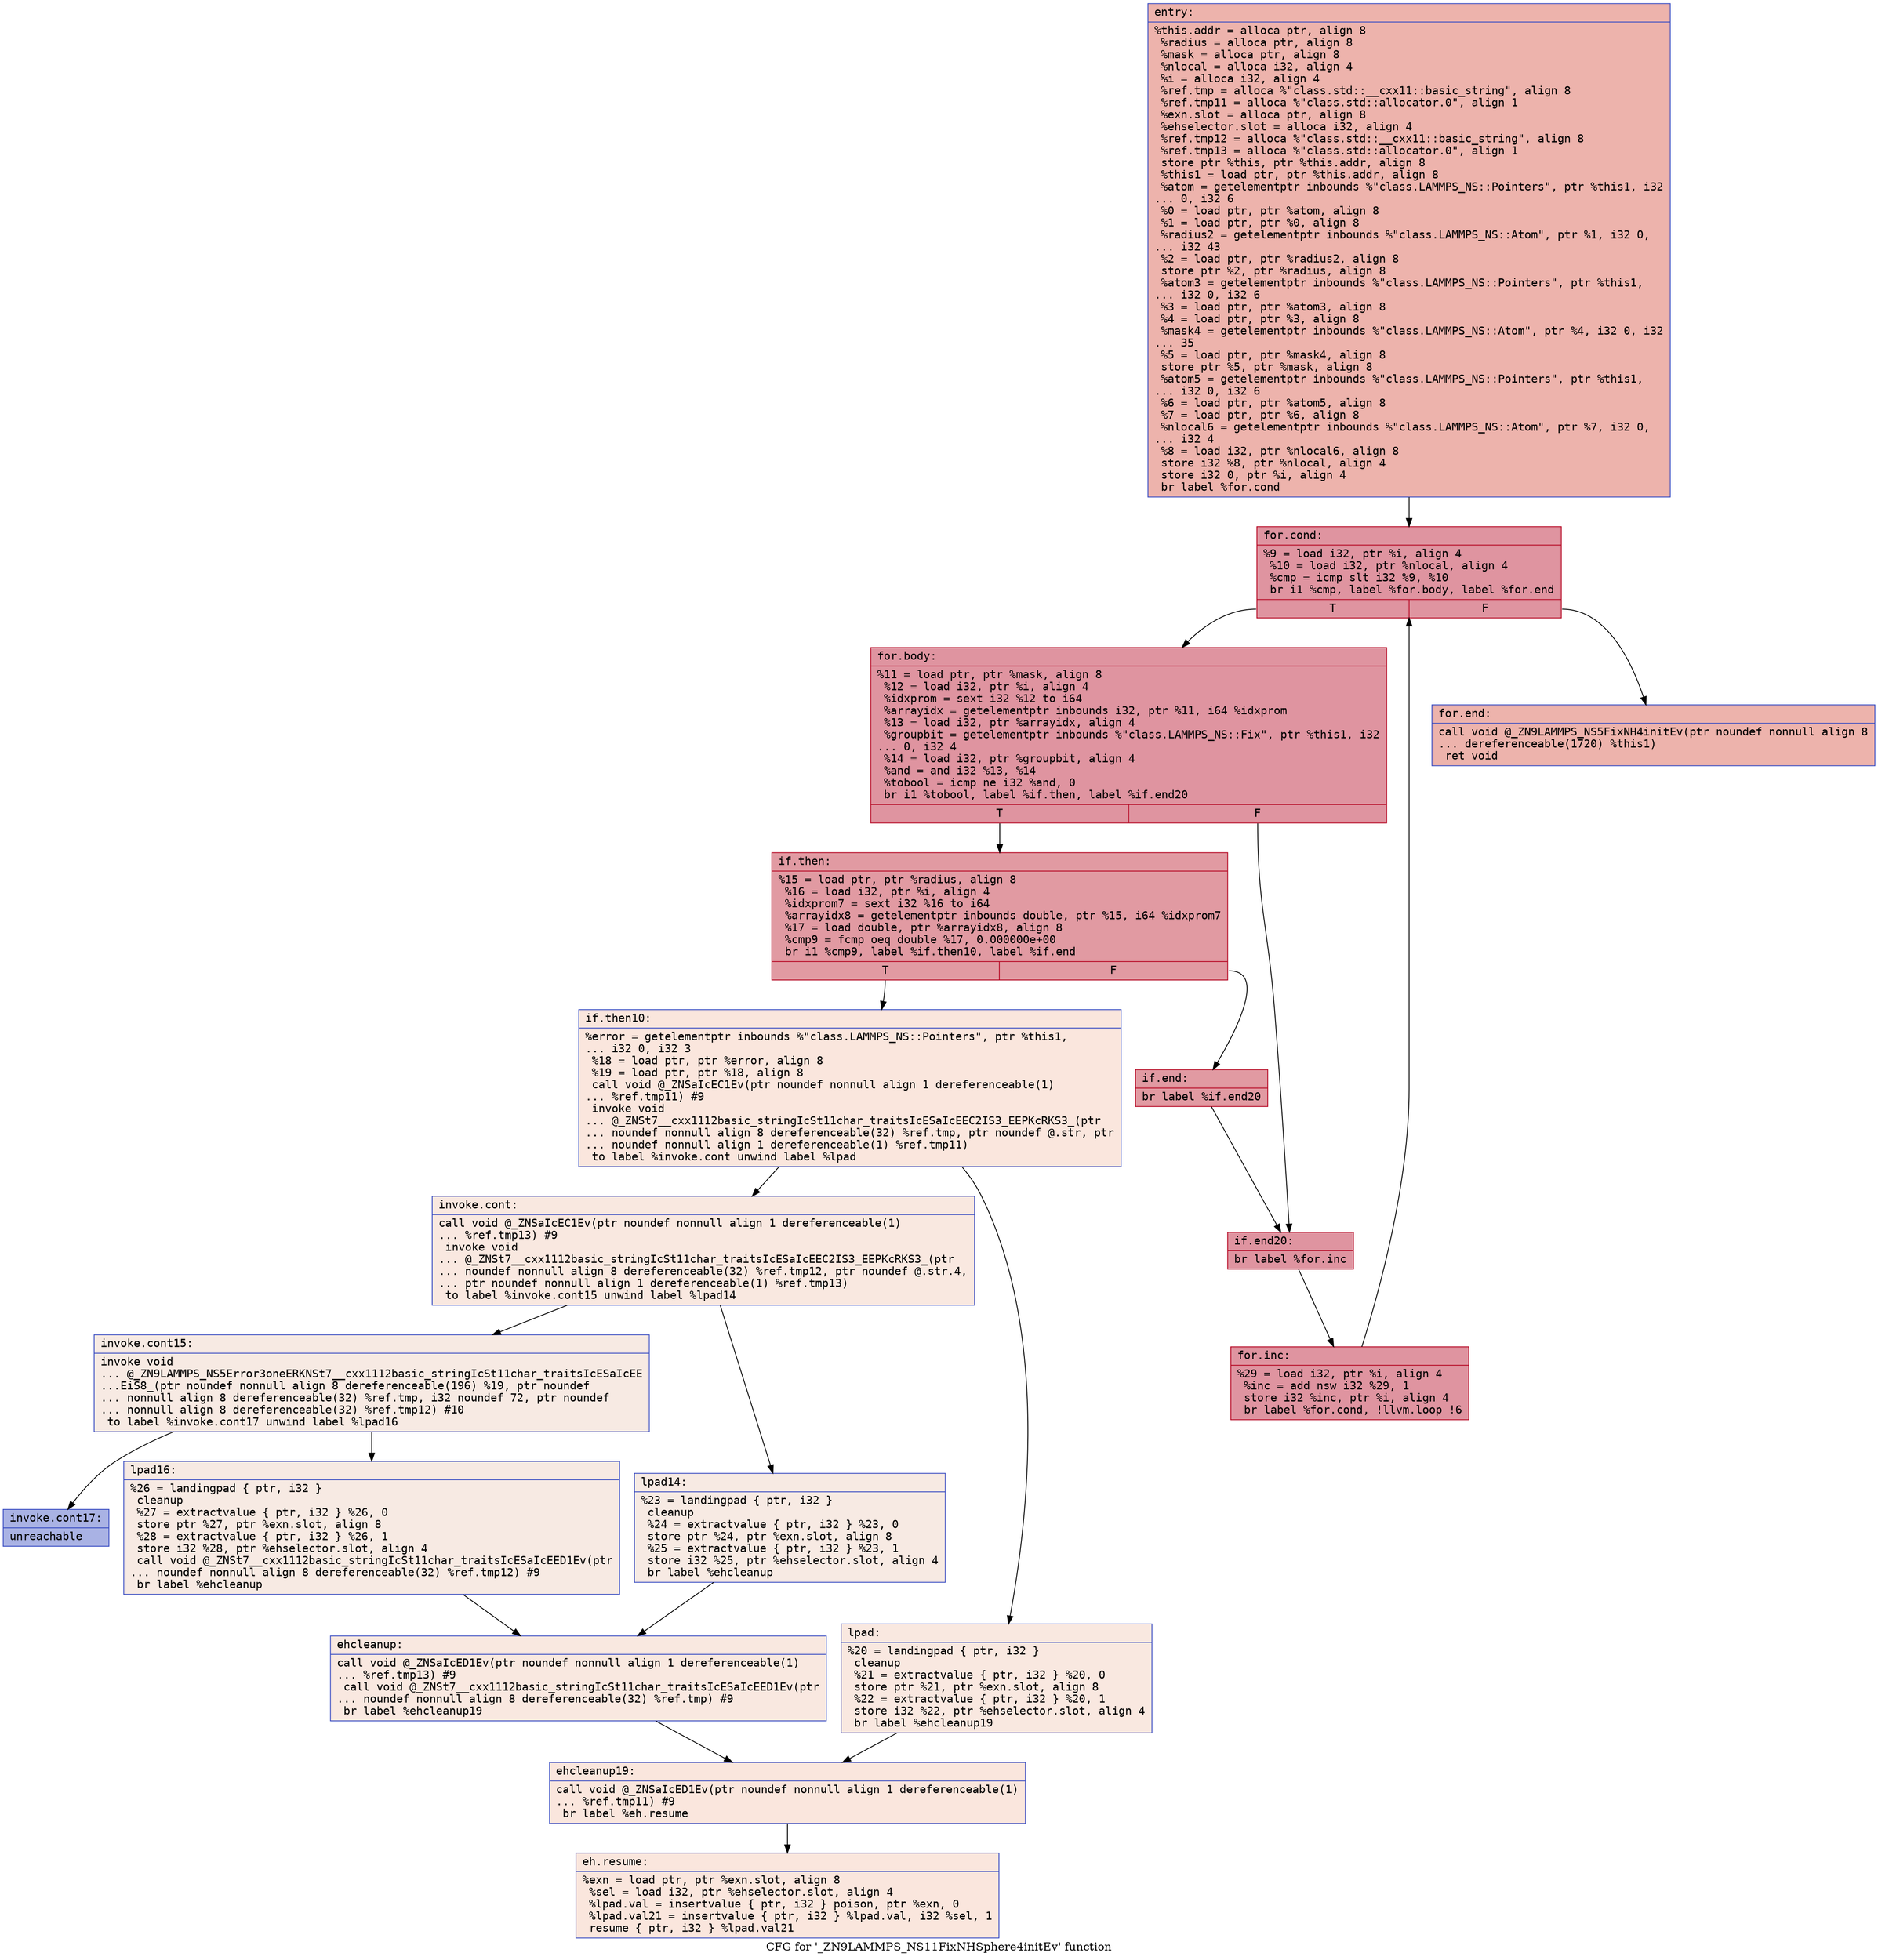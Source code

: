 digraph "CFG for '_ZN9LAMMPS_NS11FixNHSphere4initEv' function" {
	label="CFG for '_ZN9LAMMPS_NS11FixNHSphere4initEv' function";

	Node0x560d7b0507e0 [shape=record,color="#3d50c3ff", style=filled, fillcolor="#d6524470" fontname="Courier",label="{entry:\l|  %this.addr = alloca ptr, align 8\l  %radius = alloca ptr, align 8\l  %mask = alloca ptr, align 8\l  %nlocal = alloca i32, align 4\l  %i = alloca i32, align 4\l  %ref.tmp = alloca %\"class.std::__cxx11::basic_string\", align 8\l  %ref.tmp11 = alloca %\"class.std::allocator.0\", align 1\l  %exn.slot = alloca ptr, align 8\l  %ehselector.slot = alloca i32, align 4\l  %ref.tmp12 = alloca %\"class.std::__cxx11::basic_string\", align 8\l  %ref.tmp13 = alloca %\"class.std::allocator.0\", align 1\l  store ptr %this, ptr %this.addr, align 8\l  %this1 = load ptr, ptr %this.addr, align 8\l  %atom = getelementptr inbounds %\"class.LAMMPS_NS::Pointers\", ptr %this1, i32\l... 0, i32 6\l  %0 = load ptr, ptr %atom, align 8\l  %1 = load ptr, ptr %0, align 8\l  %radius2 = getelementptr inbounds %\"class.LAMMPS_NS::Atom\", ptr %1, i32 0,\l... i32 43\l  %2 = load ptr, ptr %radius2, align 8\l  store ptr %2, ptr %radius, align 8\l  %atom3 = getelementptr inbounds %\"class.LAMMPS_NS::Pointers\", ptr %this1,\l... i32 0, i32 6\l  %3 = load ptr, ptr %atom3, align 8\l  %4 = load ptr, ptr %3, align 8\l  %mask4 = getelementptr inbounds %\"class.LAMMPS_NS::Atom\", ptr %4, i32 0, i32\l... 35\l  %5 = load ptr, ptr %mask4, align 8\l  store ptr %5, ptr %mask, align 8\l  %atom5 = getelementptr inbounds %\"class.LAMMPS_NS::Pointers\", ptr %this1,\l... i32 0, i32 6\l  %6 = load ptr, ptr %atom5, align 8\l  %7 = load ptr, ptr %6, align 8\l  %nlocal6 = getelementptr inbounds %\"class.LAMMPS_NS::Atom\", ptr %7, i32 0,\l... i32 4\l  %8 = load i32, ptr %nlocal6, align 8\l  store i32 %8, ptr %nlocal, align 4\l  store i32 0, ptr %i, align 4\l  br label %for.cond\l}"];
	Node0x560d7b0507e0 -> Node0x560d7b051ba0[tooltip="entry -> for.cond\nProbability 100.00%" ];
	Node0x560d7b051ba0 [shape=record,color="#b70d28ff", style=filled, fillcolor="#b70d2870" fontname="Courier",label="{for.cond:\l|  %9 = load i32, ptr %i, align 4\l  %10 = load i32, ptr %nlocal, align 4\l  %cmp = icmp slt i32 %9, %10\l  br i1 %cmp, label %for.body, label %for.end\l|{<s0>T|<s1>F}}"];
	Node0x560d7b051ba0:s0 -> Node0x560d7b051e40[tooltip="for.cond -> for.body\nProbability 96.88%" ];
	Node0x560d7b051ba0:s1 -> Node0x560d7b051ec0[tooltip="for.cond -> for.end\nProbability 3.12%" ];
	Node0x560d7b051e40 [shape=record,color="#b70d28ff", style=filled, fillcolor="#b70d2870" fontname="Courier",label="{for.body:\l|  %11 = load ptr, ptr %mask, align 8\l  %12 = load i32, ptr %i, align 4\l  %idxprom = sext i32 %12 to i64\l  %arrayidx = getelementptr inbounds i32, ptr %11, i64 %idxprom\l  %13 = load i32, ptr %arrayidx, align 4\l  %groupbit = getelementptr inbounds %\"class.LAMMPS_NS::Fix\", ptr %this1, i32\l... 0, i32 4\l  %14 = load i32, ptr %groupbit, align 4\l  %and = and i32 %13, %14\l  %tobool = icmp ne i32 %and, 0\l  br i1 %tobool, label %if.then, label %if.end20\l|{<s0>T|<s1>F}}"];
	Node0x560d7b051e40:s0 -> Node0x560d7b0528b0[tooltip="for.body -> if.then\nProbability 62.50%" ];
	Node0x560d7b051e40:s1 -> Node0x560d7b052920[tooltip="for.body -> if.end20\nProbability 37.50%" ];
	Node0x560d7b0528b0 [shape=record,color="#b70d28ff", style=filled, fillcolor="#bb1b2c70" fontname="Courier",label="{if.then:\l|  %15 = load ptr, ptr %radius, align 8\l  %16 = load i32, ptr %i, align 4\l  %idxprom7 = sext i32 %16 to i64\l  %arrayidx8 = getelementptr inbounds double, ptr %15, i64 %idxprom7\l  %17 = load double, ptr %arrayidx8, align 8\l  %cmp9 = fcmp oeq double %17, 0.000000e+00\l  br i1 %cmp9, label %if.then10, label %if.end\l|{<s0>T|<s1>F}}"];
	Node0x560d7b0528b0:s0 -> Node0x560d7b052e30[tooltip="if.then -> if.then10\nProbability 0.00%" ];
	Node0x560d7b0528b0:s1 -> Node0x560d7b052eb0[tooltip="if.then -> if.end\nProbability 100.00%" ];
	Node0x560d7b052e30 [shape=record,color="#3d50c3ff", style=filled, fillcolor="#f3c7b170" fontname="Courier",label="{if.then10:\l|  %error = getelementptr inbounds %\"class.LAMMPS_NS::Pointers\", ptr %this1,\l... i32 0, i32 3\l  %18 = load ptr, ptr %error, align 8\l  %19 = load ptr, ptr %18, align 8\l  call void @_ZNSaIcEC1Ev(ptr noundef nonnull align 1 dereferenceable(1)\l... %ref.tmp11) #9\l  invoke void\l... @_ZNSt7__cxx1112basic_stringIcSt11char_traitsIcESaIcEEC2IS3_EEPKcRKS3_(ptr\l... noundef nonnull align 8 dereferenceable(32) %ref.tmp, ptr noundef @.str, ptr\l... noundef nonnull align 1 dereferenceable(1) %ref.tmp11)\l          to label %invoke.cont unwind label %lpad\l}"];
	Node0x560d7b052e30 -> Node0x560d7b053330[tooltip="if.then10 -> invoke.cont\nProbability 50.00%" ];
	Node0x560d7b052e30 -> Node0x560d7b0533b0[tooltip="if.then10 -> lpad\nProbability 50.00%" ];
	Node0x560d7b053330 [shape=record,color="#3d50c3ff", style=filled, fillcolor="#f1ccb870" fontname="Courier",label="{invoke.cont:\l|  call void @_ZNSaIcEC1Ev(ptr noundef nonnull align 1 dereferenceable(1)\l... %ref.tmp13) #9\l  invoke void\l... @_ZNSt7__cxx1112basic_stringIcSt11char_traitsIcESaIcEEC2IS3_EEPKcRKS3_(ptr\l... noundef nonnull align 8 dereferenceable(32) %ref.tmp12, ptr noundef @.str.4,\l... ptr noundef nonnull align 1 dereferenceable(1) %ref.tmp13)\l          to label %invoke.cont15 unwind label %lpad14\l}"];
	Node0x560d7b053330 -> Node0x560d7b0536d0[tooltip="invoke.cont -> invoke.cont15\nProbability 50.00%" ];
	Node0x560d7b053330 -> Node0x560d7b053720[tooltip="invoke.cont -> lpad14\nProbability 50.00%" ];
	Node0x560d7b0536d0 [shape=record,color="#3d50c3ff", style=filled, fillcolor="#eed0c070" fontname="Courier",label="{invoke.cont15:\l|  invoke void\l... @_ZN9LAMMPS_NS5Error3oneERKNSt7__cxx1112basic_stringIcSt11char_traitsIcESaIcEE\l...EiS8_(ptr noundef nonnull align 8 dereferenceable(196) %19, ptr noundef\l... nonnull align 8 dereferenceable(32) %ref.tmp, i32 noundef 72, ptr noundef\l... nonnull align 8 dereferenceable(32) %ref.tmp12) #10\l          to label %invoke.cont17 unwind label %lpad16\l}"];
	Node0x560d7b0536d0 -> Node0x560d7b053680[tooltip="invoke.cont15 -> invoke.cont17\nProbability 0.00%" ];
	Node0x560d7b0536d0 -> Node0x560d7b053a40[tooltip="invoke.cont15 -> lpad16\nProbability 100.00%" ];
	Node0x560d7b053680 [shape=record,color="#3d50c3ff", style=filled, fillcolor="#3d50c370" fontname="Courier",label="{invoke.cont17:\l|  unreachable\l}"];
	Node0x560d7b0533b0 [shape=record,color="#3d50c3ff", style=filled, fillcolor="#f1ccb870" fontname="Courier",label="{lpad:\l|  %20 = landingpad \{ ptr, i32 \}\l          cleanup\l  %21 = extractvalue \{ ptr, i32 \} %20, 0\l  store ptr %21, ptr %exn.slot, align 8\l  %22 = extractvalue \{ ptr, i32 \} %20, 1\l  store i32 %22, ptr %ehselector.slot, align 4\l  br label %ehcleanup19\l}"];
	Node0x560d7b0533b0 -> Node0x560d7b0540e0[tooltip="lpad -> ehcleanup19\nProbability 100.00%" ];
	Node0x560d7b053720 [shape=record,color="#3d50c3ff", style=filled, fillcolor="#eed0c070" fontname="Courier",label="{lpad14:\l|  %23 = landingpad \{ ptr, i32 \}\l          cleanup\l  %24 = extractvalue \{ ptr, i32 \} %23, 0\l  store ptr %24, ptr %exn.slot, align 8\l  %25 = extractvalue \{ ptr, i32 \} %23, 1\l  store i32 %25, ptr %ehselector.slot, align 4\l  br label %ehcleanup\l}"];
	Node0x560d7b053720 -> Node0x560d7b054430[tooltip="lpad14 -> ehcleanup\nProbability 100.00%" ];
	Node0x560d7b053a40 [shape=record,color="#3d50c3ff", style=filled, fillcolor="#eed0c070" fontname="Courier",label="{lpad16:\l|  %26 = landingpad \{ ptr, i32 \}\l          cleanup\l  %27 = extractvalue \{ ptr, i32 \} %26, 0\l  store ptr %27, ptr %exn.slot, align 8\l  %28 = extractvalue \{ ptr, i32 \} %26, 1\l  store i32 %28, ptr %ehselector.slot, align 4\l  call void @_ZNSt7__cxx1112basic_stringIcSt11char_traitsIcESaIcEED1Ev(ptr\l... noundef nonnull align 8 dereferenceable(32) %ref.tmp12) #9\l  br label %ehcleanup\l}"];
	Node0x560d7b053a40 -> Node0x560d7b054430[tooltip="lpad16 -> ehcleanup\nProbability 100.00%" ];
	Node0x560d7b054430 [shape=record,color="#3d50c3ff", style=filled, fillcolor="#f1ccb870" fontname="Courier",label="{ehcleanup:\l|  call void @_ZNSaIcED1Ev(ptr noundef nonnull align 1 dereferenceable(1)\l... %ref.tmp13) #9\l  call void @_ZNSt7__cxx1112basic_stringIcSt11char_traitsIcESaIcEED1Ev(ptr\l... noundef nonnull align 8 dereferenceable(32) %ref.tmp) #9\l  br label %ehcleanup19\l}"];
	Node0x560d7b054430 -> Node0x560d7b0540e0[tooltip="ehcleanup -> ehcleanup19\nProbability 100.00%" ];
	Node0x560d7b0540e0 [shape=record,color="#3d50c3ff", style=filled, fillcolor="#f3c7b170" fontname="Courier",label="{ehcleanup19:\l|  call void @_ZNSaIcED1Ev(ptr noundef nonnull align 1 dereferenceable(1)\l... %ref.tmp11) #9\l  br label %eh.resume\l}"];
	Node0x560d7b0540e0 -> Node0x560d7b054ce0[tooltip="ehcleanup19 -> eh.resume\nProbability 100.00%" ];
	Node0x560d7b052eb0 [shape=record,color="#b70d28ff", style=filled, fillcolor="#bb1b2c70" fontname="Courier",label="{if.end:\l|  br label %if.end20\l}"];
	Node0x560d7b052eb0 -> Node0x560d7b052920[tooltip="if.end -> if.end20\nProbability 100.00%" ];
	Node0x560d7b052920 [shape=record,color="#b70d28ff", style=filled, fillcolor="#b70d2870" fontname="Courier",label="{if.end20:\l|  br label %for.inc\l}"];
	Node0x560d7b052920 -> Node0x560d7b054e10[tooltip="if.end20 -> for.inc\nProbability 100.00%" ];
	Node0x560d7b054e10 [shape=record,color="#b70d28ff", style=filled, fillcolor="#b70d2870" fontname="Courier",label="{for.inc:\l|  %29 = load i32, ptr %i, align 4\l  %inc = add nsw i32 %29, 1\l  store i32 %inc, ptr %i, align 4\l  br label %for.cond, !llvm.loop !6\l}"];
	Node0x560d7b054e10 -> Node0x560d7b051ba0[tooltip="for.inc -> for.cond\nProbability 100.00%" ];
	Node0x560d7b051ec0 [shape=record,color="#3d50c3ff", style=filled, fillcolor="#d6524470" fontname="Courier",label="{for.end:\l|  call void @_ZN9LAMMPS_NS5FixNH4initEv(ptr noundef nonnull align 8\l... dereferenceable(1720) %this1)\l  ret void\l}"];
	Node0x560d7b054ce0 [shape=record,color="#3d50c3ff", style=filled, fillcolor="#f3c7b170" fontname="Courier",label="{eh.resume:\l|  %exn = load ptr, ptr %exn.slot, align 8\l  %sel = load i32, ptr %ehselector.slot, align 4\l  %lpad.val = insertvalue \{ ptr, i32 \} poison, ptr %exn, 0\l  %lpad.val21 = insertvalue \{ ptr, i32 \} %lpad.val, i32 %sel, 1\l  resume \{ ptr, i32 \} %lpad.val21\l}"];
}
